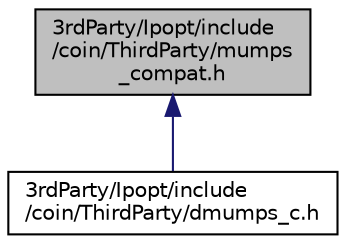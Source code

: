 digraph "3rdParty/Ipopt/include/coin/ThirdParty/mumps_compat.h"
{
  edge [fontname="Helvetica",fontsize="10",labelfontname="Helvetica",labelfontsize="10"];
  node [fontname="Helvetica",fontsize="10",shape=record];
  Node1 [label="3rdParty/Ipopt/include\l/coin/ThirdParty/mumps\l_compat.h",height=0.2,width=0.4,color="black", fillcolor="grey75", style="filled", fontcolor="black"];
  Node1 -> Node2 [dir="back",color="midnightblue",fontsize="10",style="solid",fontname="Helvetica"];
  Node2 [label="3rdParty/Ipopt/include\l/coin/ThirdParty/dmumps_c.h",height=0.2,width=0.4,color="black", fillcolor="white", style="filled",URL="$d6/de5/include_2coin_2_third_party_2dmumps__c_8h.html"];
}
